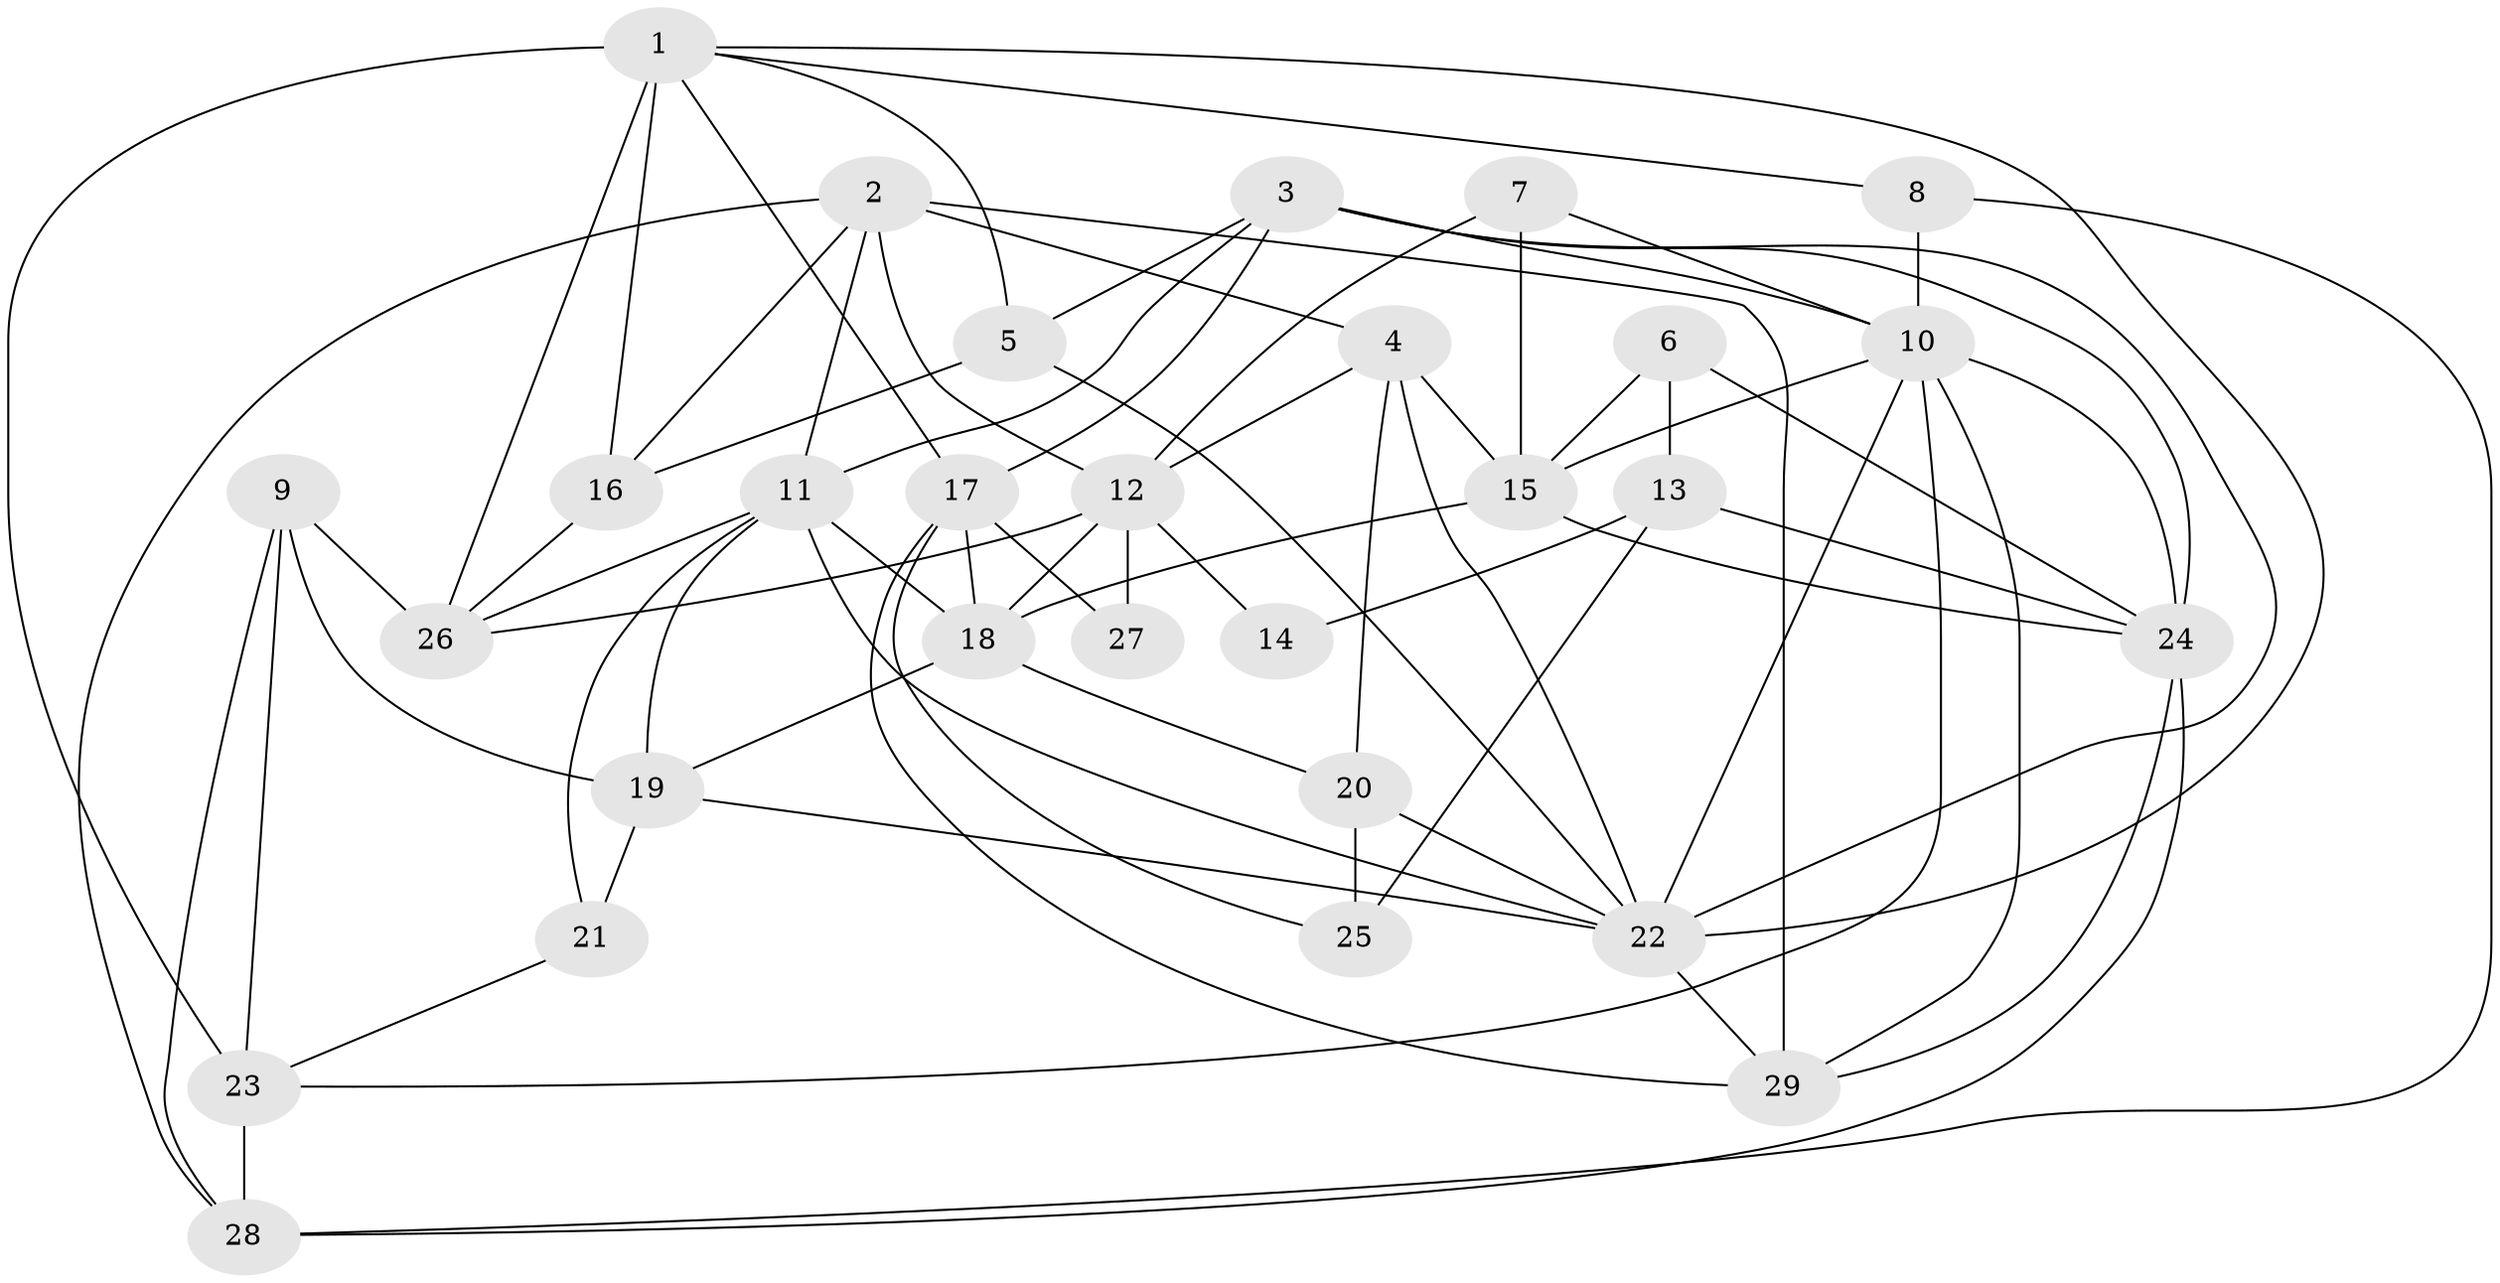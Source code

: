 // original degree distribution, {7: 0.03508771929824561, 8: 0.017543859649122806, 3: 0.24561403508771928, 2: 0.15789473684210525, 6: 0.10526315789473684, 4: 0.2631578947368421, 5: 0.17543859649122806}
// Generated by graph-tools (version 1.1) at 2025/02/03/09/25 03:02:08]
// undirected, 29 vertices, 72 edges
graph export_dot {
graph [start="1"]
  node [color=gray90,style=filled];
  1;
  2;
  3;
  4;
  5;
  6;
  7;
  8;
  9;
  10;
  11;
  12;
  13;
  14;
  15;
  16;
  17;
  18;
  19;
  20;
  21;
  22;
  23;
  24;
  25;
  26;
  27;
  28;
  29;
  1 -- 5 [weight=1.0];
  1 -- 8 [weight=1.0];
  1 -- 16 [weight=1.0];
  1 -- 17 [weight=1.0];
  1 -- 22 [weight=1.0];
  1 -- 23 [weight=2.0];
  1 -- 26 [weight=1.0];
  2 -- 4 [weight=1.0];
  2 -- 11 [weight=2.0];
  2 -- 12 [weight=1.0];
  2 -- 16 [weight=1.0];
  2 -- 28 [weight=1.0];
  2 -- 29 [weight=2.0];
  3 -- 5 [weight=1.0];
  3 -- 10 [weight=1.0];
  3 -- 11 [weight=1.0];
  3 -- 17 [weight=1.0];
  3 -- 22 [weight=1.0];
  3 -- 24 [weight=1.0];
  4 -- 12 [weight=1.0];
  4 -- 15 [weight=1.0];
  4 -- 20 [weight=2.0];
  4 -- 22 [weight=1.0];
  5 -- 16 [weight=1.0];
  5 -- 22 [weight=1.0];
  6 -- 13 [weight=1.0];
  6 -- 15 [weight=1.0];
  6 -- 24 [weight=1.0];
  7 -- 10 [weight=1.0];
  7 -- 12 [weight=1.0];
  7 -- 15 [weight=2.0];
  8 -- 10 [weight=1.0];
  8 -- 28 [weight=1.0];
  9 -- 19 [weight=1.0];
  9 -- 23 [weight=2.0];
  9 -- 26 [weight=2.0];
  9 -- 28 [weight=1.0];
  10 -- 15 [weight=1.0];
  10 -- 22 [weight=1.0];
  10 -- 23 [weight=1.0];
  10 -- 24 [weight=2.0];
  10 -- 29 [weight=1.0];
  11 -- 18 [weight=1.0];
  11 -- 19 [weight=1.0];
  11 -- 21 [weight=1.0];
  11 -- 22 [weight=1.0];
  11 -- 26 [weight=1.0];
  12 -- 14 [weight=1.0];
  12 -- 18 [weight=1.0];
  12 -- 26 [weight=1.0];
  12 -- 27 [weight=1.0];
  13 -- 14 [weight=1.0];
  13 -- 24 [weight=1.0];
  13 -- 25 [weight=1.0];
  15 -- 18 [weight=1.0];
  15 -- 24 [weight=1.0];
  16 -- 26 [weight=1.0];
  17 -- 18 [weight=1.0];
  17 -- 25 [weight=1.0];
  17 -- 27 [weight=1.0];
  17 -- 29 [weight=1.0];
  18 -- 19 [weight=1.0];
  18 -- 20 [weight=2.0];
  19 -- 21 [weight=2.0];
  19 -- 22 [weight=1.0];
  20 -- 22 [weight=1.0];
  20 -- 25 [weight=1.0];
  21 -- 23 [weight=1.0];
  22 -- 29 [weight=2.0];
  23 -- 28 [weight=1.0];
  24 -- 28 [weight=1.0];
  24 -- 29 [weight=1.0];
}
